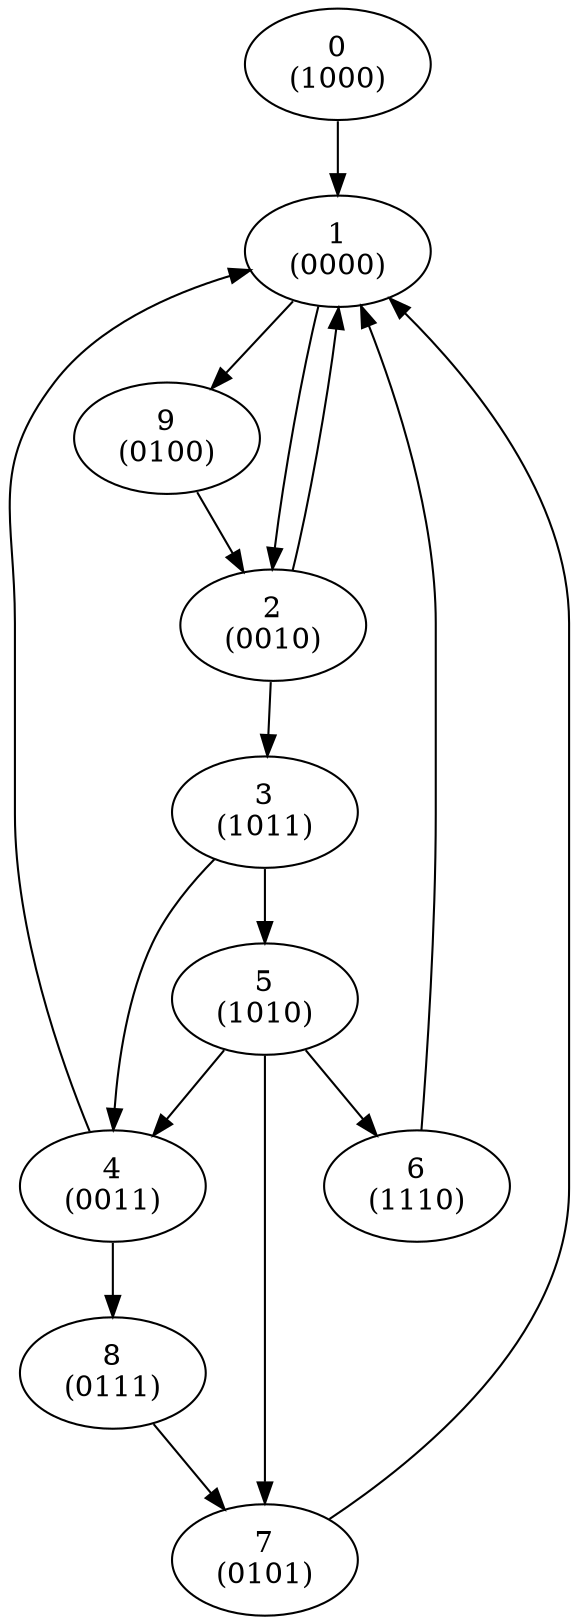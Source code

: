 digraph fsm {
"0\n(1000)" -> "1\n(0000)";
"1\n(0000)" -> "2\n(0010)";
"1\n(0000)" -> "9\n(0100)";
"2\n(0010)" -> "1\n(0000)";
"2\n(0010)" -> "3\n(1011)";
"3\n(1011)" -> "5\n(1010)";
"3\n(1011)" -> "4\n(0011)";
"4\n(0011)" -> "1\n(0000)";
"4\n(0011)" -> "8\n(0111)";
"5\n(1010)" -> "4\n(0011)";
"5\n(1010)" -> "7\n(0101)";
"5\n(1010)" -> "6\n(1110)";
"6\n(1110)" -> "1\n(0000)";
"7\n(0101)" -> "1\n(0000)";
"8\n(0111)" -> "7\n(0101)";
"9\n(0100)" -> "2\n(0010)";
}